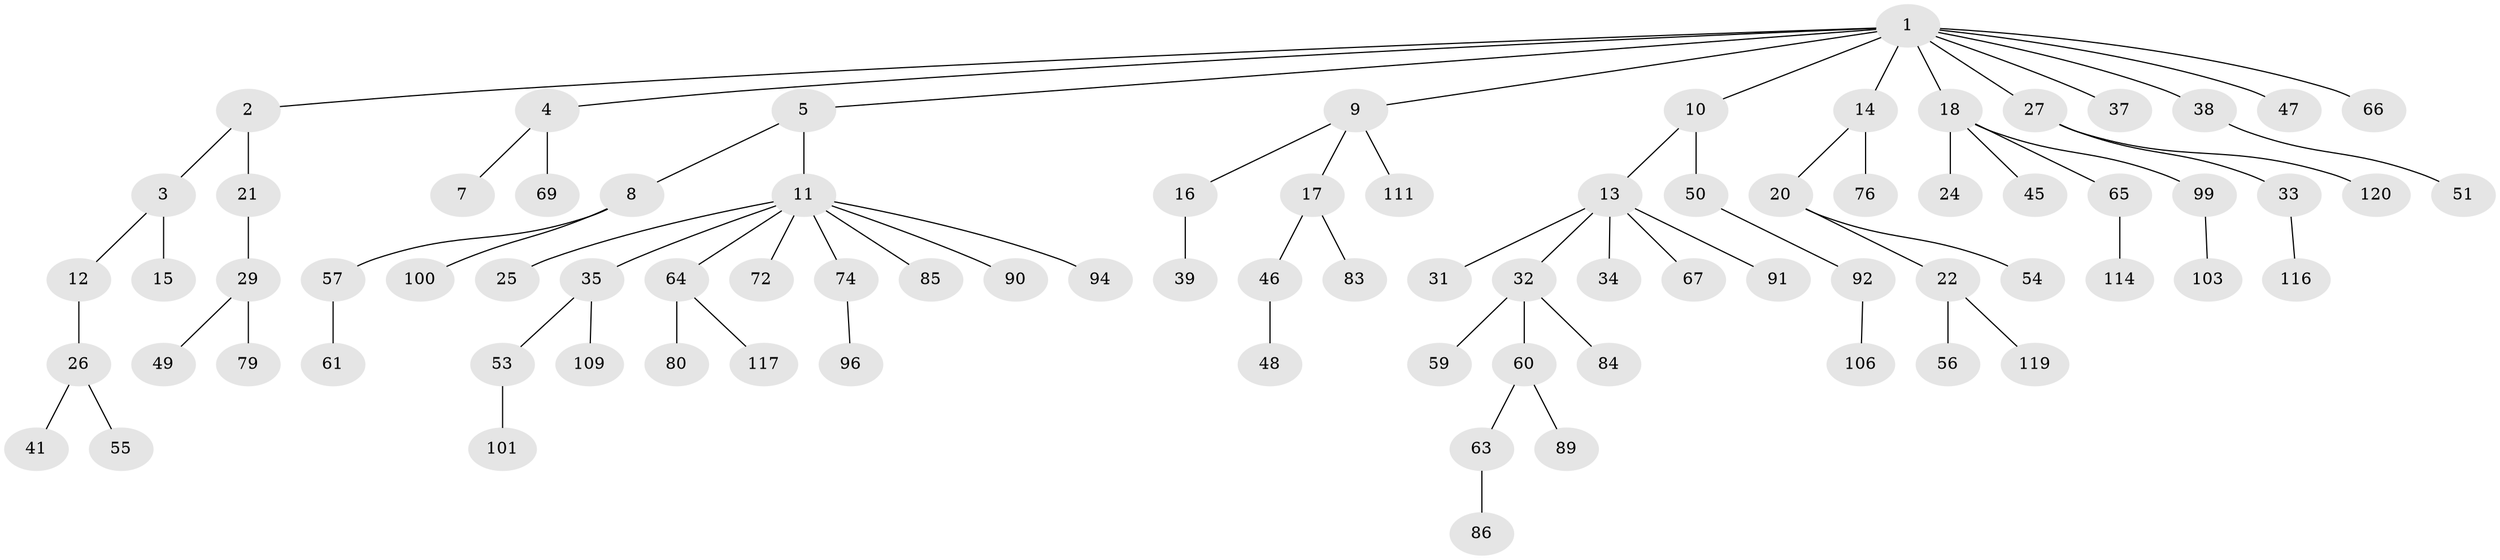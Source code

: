 // original degree distribution, {10: 0.00819672131147541, 4: 0.10655737704918032, 1: 0.48360655737704916, 3: 0.09836065573770492, 7: 0.00819672131147541, 5: 0.01639344262295082, 2: 0.2786885245901639}
// Generated by graph-tools (version 1.1) at 2025/42/03/06/25 10:42:05]
// undirected, 82 vertices, 81 edges
graph export_dot {
graph [start="1"]
  node [color=gray90,style=filled];
  1 [super="+6"];
  2 [super="+113"];
  3 [super="+98"];
  4 [super="+40"];
  5 [super="+43"];
  7;
  8 [super="+19"];
  9 [super="+82"];
  10;
  11 [super="+58"];
  12 [super="+77"];
  13 [super="+28"];
  14 [super="+73"];
  15;
  16 [super="+36"];
  17 [super="+107"];
  18 [super="+93"];
  20 [super="+23"];
  21 [super="+118"];
  22 [super="+42"];
  24 [super="+110"];
  25 [super="+62"];
  26 [super="+30"];
  27 [super="+105"];
  29 [super="+102"];
  31 [super="+87"];
  32 [super="+44"];
  33 [super="+112"];
  34 [super="+81"];
  35 [super="+52"];
  37;
  38;
  39;
  41;
  45 [super="+104"];
  46;
  47 [super="+71"];
  48 [super="+97"];
  49;
  50;
  51;
  53;
  54;
  55;
  56;
  57;
  59;
  60 [super="+70"];
  61 [super="+121"];
  63 [super="+75"];
  64 [super="+68"];
  65 [super="+108"];
  66;
  67 [super="+95"];
  69 [super="+78"];
  72 [super="+88"];
  74;
  76;
  79;
  80;
  83;
  84;
  85;
  86;
  89;
  90;
  91;
  92;
  94;
  96;
  99;
  100;
  101;
  103 [super="+122"];
  106 [super="+115"];
  109;
  111;
  114;
  116;
  117;
  119;
  120;
  1 -- 2;
  1 -- 4;
  1 -- 5;
  1 -- 10;
  1 -- 14;
  1 -- 18;
  1 -- 37;
  1 -- 47;
  1 -- 66;
  1 -- 38;
  1 -- 27;
  1 -- 9;
  2 -- 3;
  2 -- 21;
  3 -- 12;
  3 -- 15;
  4 -- 7;
  4 -- 69;
  5 -- 8;
  5 -- 11;
  8 -- 57;
  8 -- 100;
  9 -- 16;
  9 -- 17;
  9 -- 111;
  10 -- 13;
  10 -- 50;
  11 -- 25;
  11 -- 35;
  11 -- 74;
  11 -- 85;
  11 -- 94;
  11 -- 64;
  11 -- 72;
  11 -- 90;
  12 -- 26;
  13 -- 31;
  13 -- 32;
  13 -- 91;
  13 -- 34;
  13 -- 67;
  14 -- 20;
  14 -- 76;
  16 -- 39;
  17 -- 46;
  17 -- 83;
  18 -- 24;
  18 -- 45;
  18 -- 65;
  18 -- 99;
  20 -- 22;
  20 -- 54;
  21 -- 29;
  22 -- 56;
  22 -- 119;
  26 -- 41;
  26 -- 55;
  27 -- 33;
  27 -- 120;
  29 -- 49;
  29 -- 79;
  32 -- 59;
  32 -- 60;
  32 -- 84;
  33 -- 116;
  35 -- 53;
  35 -- 109;
  38 -- 51;
  46 -- 48;
  50 -- 92;
  53 -- 101;
  57 -- 61;
  60 -- 63;
  60 -- 89;
  63 -- 86;
  64 -- 80;
  64 -- 117;
  65 -- 114;
  74 -- 96;
  92 -- 106;
  99 -- 103;
}

